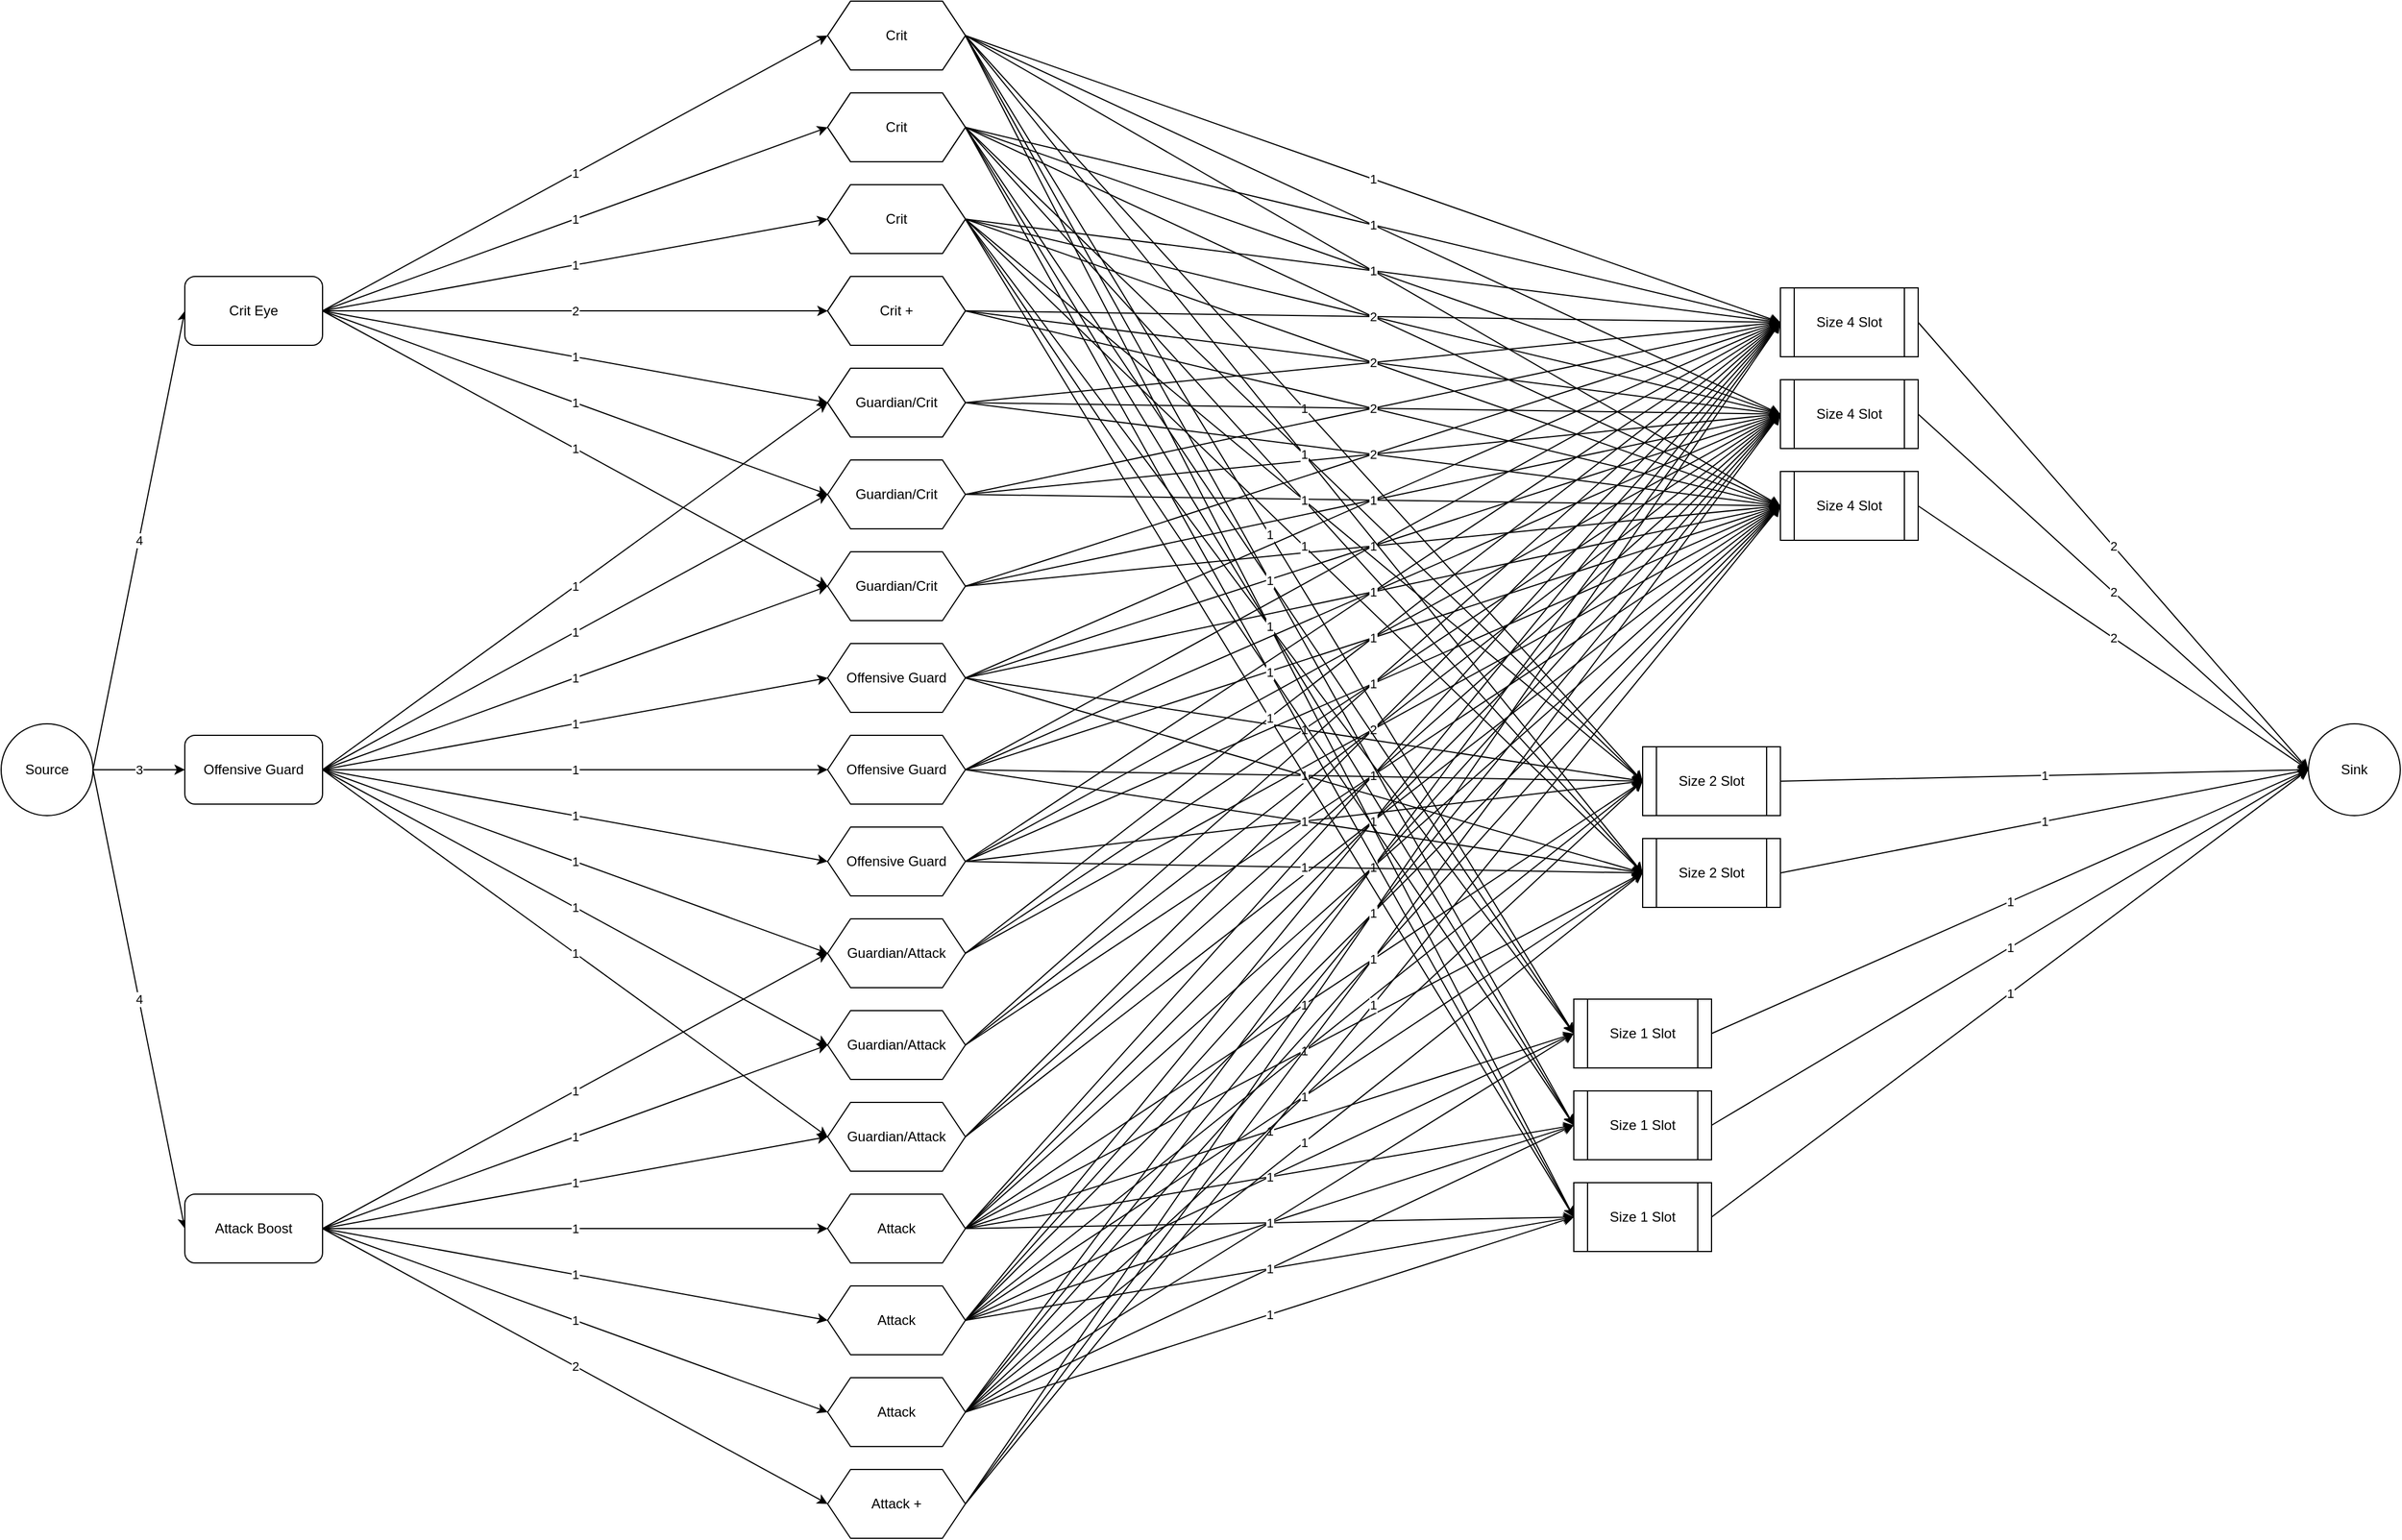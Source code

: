 <mxfile>
    <diagram id="NikWlxbI7AmODVCCGYXT" name="Page-1">
        <mxGraphModel dx="2027" dy="1298" grid="1" gridSize="10" guides="1" tooltips="1" connect="1" arrows="1" fold="1" page="1" pageScale="1" pageWidth="850" pageHeight="1100" math="0" shadow="0">
            <root>
                <mxCell id="0"/>
                <mxCell id="1" parent="0"/>
                <mxCell id="11" value="4" style="edgeStyle=none;html=1;exitX=1;exitY=0.5;exitDx=0;exitDy=0;entryX=0;entryY=0.5;entryDx=0;entryDy=0;" edge="1" parent="1" source="2" target="5">
                    <mxGeometry relative="1" as="geometry"/>
                </mxCell>
                <mxCell id="12" value="4" style="edgeStyle=none;html=1;exitX=1;exitY=0.5;exitDx=0;exitDy=0;entryX=0;entryY=0.5;entryDx=0;entryDy=0;" edge="1" parent="1" source="2" target="4">
                    <mxGeometry relative="1" as="geometry"/>
                </mxCell>
                <mxCell id="13" value="3" style="edgeStyle=none;html=1;exitX=1;exitY=0.5;exitDx=0;exitDy=0;entryX=0;entryY=0.5;entryDx=0;entryDy=0;" edge="1" parent="1" source="2" target="8">
                    <mxGeometry relative="1" as="geometry"/>
                </mxCell>
                <mxCell id="2" value="Source" style="ellipse;whiteSpace=wrap;html=1;aspect=fixed;" vertex="1" parent="1">
                    <mxGeometry x="30" y="700" width="80" height="80" as="geometry"/>
                </mxCell>
                <mxCell id="41" value="1" style="edgeStyle=none;html=1;exitX=1;exitY=0.5;exitDx=0;exitDy=0;entryX=0;entryY=0.5;entryDx=0;entryDy=0;" edge="1" parent="1" source="4" target="15">
                    <mxGeometry relative="1" as="geometry"/>
                </mxCell>
                <mxCell id="42" value="1" style="edgeStyle=none;html=1;exitX=1;exitY=0.5;exitDx=0;exitDy=0;entryX=0;entryY=0.5;entryDx=0;entryDy=0;" edge="1" parent="1" source="4" target="16">
                    <mxGeometry relative="1" as="geometry"/>
                </mxCell>
                <mxCell id="43" value="1" style="edgeStyle=none;html=1;exitX=1;exitY=0.5;exitDx=0;exitDy=0;entryX=0;entryY=0.5;entryDx=0;entryDy=0;" edge="1" parent="1" source="4" target="17">
                    <mxGeometry relative="1" as="geometry"/>
                </mxCell>
                <mxCell id="46" value="1" style="edgeStyle=none;html=1;exitX=1;exitY=0.5;exitDx=0;exitDy=0;entryX=0;entryY=0.5;entryDx=0;entryDy=0;" edge="1" parent="1" source="4" target="25">
                    <mxGeometry relative="1" as="geometry"/>
                </mxCell>
                <mxCell id="47" value="1" style="edgeStyle=none;html=1;exitX=1;exitY=0.5;exitDx=0;exitDy=0;entryX=0;entryY=0.5;entryDx=0;entryDy=0;" edge="1" parent="1" source="4" target="27">
                    <mxGeometry relative="1" as="geometry"/>
                </mxCell>
                <mxCell id="48" value="1" style="edgeStyle=none;html=1;exitX=1;exitY=0.5;exitDx=0;exitDy=0;entryX=0;entryY=0.5;entryDx=0;entryDy=0;" edge="1" parent="1" source="4" target="28">
                    <mxGeometry relative="1" as="geometry"/>
                </mxCell>
                <mxCell id="49" value="2" style="edgeStyle=none;html=1;exitX=1;exitY=0.5;exitDx=0;exitDy=0;entryX=0;entryY=0.5;entryDx=0;entryDy=0;" edge="1" parent="1" source="4" target="29">
                    <mxGeometry relative="1" as="geometry"/>
                </mxCell>
                <mxCell id="4" value="Attack Boost" style="rounded=1;whiteSpace=wrap;html=1;" vertex="1" parent="1">
                    <mxGeometry x="190" y="1110" width="120" height="60" as="geometry"/>
                </mxCell>
                <mxCell id="34" value="1" style="edgeStyle=none;html=1;exitX=1;exitY=0.5;exitDx=0;exitDy=0;entryX=0;entryY=0.5;entryDx=0;entryDy=0;" edge="1" parent="1" source="5" target="14">
                    <mxGeometry relative="1" as="geometry"/>
                </mxCell>
                <mxCell id="35" value="1" style="edgeStyle=none;html=1;exitX=1;exitY=0.5;exitDx=0;exitDy=0;entryX=0;entryY=0.5;entryDx=0;entryDy=0;" edge="1" parent="1" source="5" target="18">
                    <mxGeometry relative="1" as="geometry"/>
                </mxCell>
                <mxCell id="36" value="1" style="edgeStyle=none;html=1;exitX=1;exitY=0.5;exitDx=0;exitDy=0;entryX=0;entryY=0.5;entryDx=0;entryDy=0;" edge="1" parent="1" source="5" target="19">
                    <mxGeometry relative="1" as="geometry"/>
                </mxCell>
                <mxCell id="37" value="1" style="edgeStyle=none;html=1;exitX=1;exitY=0.5;exitDx=0;exitDy=0;entryX=0;entryY=0.5;entryDx=0;entryDy=0;" edge="1" parent="1" source="5" target="20">
                    <mxGeometry relative="1" as="geometry"/>
                </mxCell>
                <mxCell id="38" value="1" style="edgeStyle=none;html=1;exitX=1;exitY=0.5;exitDx=0;exitDy=0;entryX=0;entryY=0.5;entryDx=0;entryDy=0;" edge="1" parent="1" source="5" target="21">
                    <mxGeometry relative="1" as="geometry"/>
                </mxCell>
                <mxCell id="39" value="1" style="edgeStyle=none;html=1;exitX=1;exitY=0.5;exitDx=0;exitDy=0;entryX=0;entryY=0.5;entryDx=0;entryDy=0;" edge="1" parent="1" source="5" target="22">
                    <mxGeometry relative="1" as="geometry"/>
                </mxCell>
                <mxCell id="40" value="2" style="edgeStyle=none;html=1;exitX=1;exitY=0.5;exitDx=0;exitDy=0;entryX=0;entryY=0.5;entryDx=0;entryDy=0;" edge="1" parent="1" source="5" target="23">
                    <mxGeometry relative="1" as="geometry"/>
                </mxCell>
                <mxCell id="5" value="Crit Eye" style="rounded=1;whiteSpace=wrap;html=1;" vertex="1" parent="1">
                    <mxGeometry x="190" y="310" width="120" height="60" as="geometry"/>
                </mxCell>
                <mxCell id="50" value="1" style="edgeStyle=none;html=1;exitX=1;exitY=0.5;exitDx=0;exitDy=0;entryX=0;entryY=0.5;entryDx=0;entryDy=0;" edge="1" parent="1" source="8" target="30">
                    <mxGeometry relative="1" as="geometry"/>
                </mxCell>
                <mxCell id="51" value="1" style="edgeStyle=none;html=1;exitX=1;exitY=0.5;exitDx=0;exitDy=0;entryX=0;entryY=0.5;entryDx=0;entryDy=0;" edge="1" parent="1" source="8" target="32">
                    <mxGeometry relative="1" as="geometry"/>
                </mxCell>
                <mxCell id="52" value="1" style="edgeStyle=none;html=1;exitX=1;exitY=0.5;exitDx=0;exitDy=0;entryX=0;entryY=0.5;entryDx=0;entryDy=0;" edge="1" parent="1" source="8" target="33">
                    <mxGeometry relative="1" as="geometry"/>
                </mxCell>
                <mxCell id="53" value="1" style="edgeStyle=none;html=1;exitX=1;exitY=0.5;exitDx=0;exitDy=0;entryX=0;entryY=0.5;entryDx=0;entryDy=0;" edge="1" parent="1" source="8" target="15">
                    <mxGeometry relative="1" as="geometry"/>
                </mxCell>
                <mxCell id="54" value="1" style="edgeStyle=none;html=1;exitX=1;exitY=0.5;exitDx=0;exitDy=0;entryX=0;entryY=0.5;entryDx=0;entryDy=0;" edge="1" parent="1" source="8" target="16">
                    <mxGeometry relative="1" as="geometry">
                        <mxPoint x="440" y="250.476" as="targetPoint"/>
                    </mxGeometry>
                </mxCell>
                <mxCell id="55" value="1" style="edgeStyle=none;html=1;exitX=1;exitY=0.5;exitDx=0;exitDy=0;entryX=0;entryY=0.5;entryDx=0;entryDy=0;" edge="1" parent="1" source="8" target="14">
                    <mxGeometry relative="1" as="geometry"/>
                </mxCell>
                <mxCell id="56" value="1" style="edgeStyle=none;html=1;exitX=1;exitY=0.5;exitDx=0;exitDy=0;entryX=0;entryY=0.5;entryDx=0;entryDy=0;" edge="1" parent="1" source="8" target="18">
                    <mxGeometry relative="1" as="geometry"/>
                </mxCell>
                <mxCell id="57" value="1" style="edgeStyle=none;html=1;exitX=1;exitY=0.5;exitDx=0;exitDy=0;entryX=0;entryY=0.5;entryDx=0;entryDy=0;" edge="1" parent="1" source="8" target="19">
                    <mxGeometry relative="1" as="geometry"/>
                </mxCell>
                <mxCell id="58" value="1" style="edgeStyle=none;html=1;exitX=1;exitY=0.5;exitDx=0;exitDy=0;entryX=0;entryY=0.5;entryDx=0;entryDy=0;" edge="1" parent="1" source="8" target="17">
                    <mxGeometry relative="1" as="geometry"/>
                </mxCell>
                <mxCell id="8" value="Offensive Guard" style="rounded=1;whiteSpace=wrap;html=1;" vertex="1" parent="1">
                    <mxGeometry x="190" y="710" width="120" height="60" as="geometry"/>
                </mxCell>
                <mxCell id="14" value="Guardian/Crit" style="shape=hexagon;perimeter=hexagonPerimeter2;whiteSpace=wrap;html=1;fixedSize=1;" vertex="1" parent="1">
                    <mxGeometry x="750" y="390" width="120" height="60" as="geometry"/>
                </mxCell>
                <mxCell id="231" value="2" style="edgeStyle=none;html=1;exitX=1;exitY=0.5;exitDx=0;exitDy=0;entryX=0;entryY=0.5;entryDx=0;entryDy=0;" edge="1" parent="1" source="15" target="173">
                    <mxGeometry relative="1" as="geometry"/>
                </mxCell>
                <mxCell id="232" value="2" style="edgeStyle=none;html=1;exitX=1;exitY=0.5;exitDx=0;exitDy=0;entryX=0;entryY=0.5;entryDx=0;entryDy=0;" edge="1" parent="1" source="15" target="172">
                    <mxGeometry relative="1" as="geometry"/>
                </mxCell>
                <mxCell id="233" value="2" style="edgeStyle=none;html=1;exitX=1;exitY=0.5;exitDx=0;exitDy=0;entryX=0;entryY=0.5;entryDx=0;entryDy=0;" edge="1" parent="1" source="15" target="171">
                    <mxGeometry relative="1" as="geometry"/>
                </mxCell>
                <mxCell id="15" value="Guardian/Attack" style="shape=hexagon;perimeter=hexagonPerimeter2;whiteSpace=wrap;html=1;fixedSize=1;" vertex="1" parent="1">
                    <mxGeometry x="750" y="870" width="120" height="60" as="geometry"/>
                </mxCell>
                <mxCell id="234" value="2" style="edgeStyle=none;html=1;exitX=1;exitY=0.5;exitDx=0;exitDy=0;entryX=0;entryY=0.5;entryDx=0;entryDy=0;" edge="1" parent="1" source="16" target="173">
                    <mxGeometry relative="1" as="geometry"/>
                </mxCell>
                <mxCell id="235" value="2" style="edgeStyle=none;html=1;exitX=1;exitY=0.5;exitDx=0;exitDy=0;entryX=0;entryY=0.5;entryDx=0;entryDy=0;" edge="1" parent="1" source="16" target="172">
                    <mxGeometry relative="1" as="geometry"/>
                </mxCell>
                <mxCell id="236" value="2" style="edgeStyle=none;html=1;exitX=1;exitY=0.5;exitDx=0;exitDy=0;entryX=0;entryY=0.5;entryDx=0;entryDy=0;" edge="1" parent="1" source="16" target="171">
                    <mxGeometry relative="1" as="geometry"/>
                </mxCell>
                <mxCell id="16" value="Guardian/Attack" style="shape=hexagon;perimeter=hexagonPerimeter2;whiteSpace=wrap;html=1;fixedSize=1;" vertex="1" parent="1">
                    <mxGeometry x="750" y="950" width="120" height="60" as="geometry"/>
                </mxCell>
                <mxCell id="237" value="2" style="edgeStyle=none;html=1;exitX=1;exitY=0.5;exitDx=0;exitDy=0;entryX=0;entryY=0.5;entryDx=0;entryDy=0;" edge="1" parent="1" source="17" target="173">
                    <mxGeometry relative="1" as="geometry"/>
                </mxCell>
                <mxCell id="238" value="2" style="edgeStyle=none;html=1;exitX=1;exitY=0.5;exitDx=0;exitDy=0;entryX=0;entryY=0.5;entryDx=0;entryDy=0;" edge="1" parent="1" source="17" target="172">
                    <mxGeometry relative="1" as="geometry"/>
                </mxCell>
                <mxCell id="239" value="2" style="edgeStyle=none;html=1;exitX=1;exitY=0.5;exitDx=0;exitDy=0;entryX=0;entryY=0.5;entryDx=0;entryDy=0;" edge="1" parent="1" source="17" target="171">
                    <mxGeometry relative="1" as="geometry"/>
                </mxCell>
                <mxCell id="17" value="Guardian/Attack" style="shape=hexagon;perimeter=hexagonPerimeter2;whiteSpace=wrap;html=1;fixedSize=1;" vertex="1" parent="1">
                    <mxGeometry x="750" y="1030" width="120" height="60" as="geometry"/>
                </mxCell>
                <mxCell id="208" value="2" style="edgeStyle=none;html=1;exitX=1;exitY=0.5;exitDx=0;exitDy=0;entryX=0;entryY=0.5;entryDx=0;entryDy=0;" edge="1" parent="1" source="18" target="172">
                    <mxGeometry relative="1" as="geometry"/>
                </mxCell>
                <mxCell id="211" value="2" style="edgeStyle=none;html=1;exitX=1;exitY=0.5;exitDx=0;exitDy=0;entryX=0;entryY=0.5;entryDx=0;entryDy=0;" edge="1" parent="1" source="18" target="173">
                    <mxGeometry relative="1" as="geometry"/>
                </mxCell>
                <mxCell id="212" value="2" style="edgeStyle=none;html=1;exitX=1;exitY=0.5;exitDx=0;exitDy=0;entryX=0;entryY=0.5;entryDx=0;entryDy=0;" edge="1" parent="1" source="18" target="171">
                    <mxGeometry relative="1" as="geometry"/>
                </mxCell>
                <mxCell id="18" value="Guardian/Crit" style="shape=hexagon;perimeter=hexagonPerimeter2;whiteSpace=wrap;html=1;fixedSize=1;" vertex="1" parent="1">
                    <mxGeometry x="750" y="470" width="120" height="60" as="geometry"/>
                </mxCell>
                <mxCell id="213" value="2" style="edgeStyle=none;html=1;exitX=1;exitY=0.5;exitDx=0;exitDy=0;entryX=0;entryY=0.5;entryDx=0;entryDy=0;" edge="1" parent="1" source="19" target="173">
                    <mxGeometry relative="1" as="geometry"/>
                </mxCell>
                <mxCell id="214" value="2" style="edgeStyle=none;html=1;exitX=1;exitY=0.5;exitDx=0;exitDy=0;entryX=0;entryY=0.5;entryDx=0;entryDy=0;" edge="1" parent="1" source="19" target="172">
                    <mxGeometry relative="1" as="geometry"/>
                </mxCell>
                <mxCell id="215" value="2" style="edgeStyle=none;html=1;exitX=1;exitY=0.5;exitDx=0;exitDy=0;entryX=0;entryY=0.5;entryDx=0;entryDy=0;" edge="1" parent="1" source="19" target="171">
                    <mxGeometry relative="1" as="geometry"/>
                </mxCell>
                <mxCell id="19" value="Guardian/Crit" style="shape=hexagon;perimeter=hexagonPerimeter2;whiteSpace=wrap;html=1;fixedSize=1;" vertex="1" parent="1">
                    <mxGeometry x="750" y="550" width="120" height="60" as="geometry"/>
                </mxCell>
                <mxCell id="20" value="Crit" style="shape=hexagon;perimeter=hexagonPerimeter2;whiteSpace=wrap;html=1;fixedSize=1;" vertex="1" parent="1">
                    <mxGeometry x="750" y="70" width="120" height="60" as="geometry"/>
                </mxCell>
                <mxCell id="21" value="Crit" style="shape=hexagon;perimeter=hexagonPerimeter2;whiteSpace=wrap;html=1;fixedSize=1;" vertex="1" parent="1">
                    <mxGeometry x="750" y="150" width="120" height="60" as="geometry"/>
                </mxCell>
                <mxCell id="22" value="Crit" style="shape=hexagon;perimeter=hexagonPerimeter2;whiteSpace=wrap;html=1;fixedSize=1;" vertex="1" parent="1">
                    <mxGeometry x="750" y="230" width="120" height="60" as="geometry"/>
                </mxCell>
                <mxCell id="23" value="Crit +" style="shape=hexagon;perimeter=hexagonPerimeter2;whiteSpace=wrap;html=1;fixedSize=1;" vertex="1" parent="1">
                    <mxGeometry x="750" y="310" width="120" height="60" as="geometry"/>
                </mxCell>
                <mxCell id="240" value="1" style="edgeStyle=none;html=1;exitX=1;exitY=0.5;exitDx=0;exitDy=0;entryX=0;entryY=0.5;entryDx=0;entryDy=0;" edge="1" parent="1" source="25" target="173">
                    <mxGeometry relative="1" as="geometry">
                        <mxPoint x="1290" y="878" as="targetPoint"/>
                    </mxGeometry>
                </mxCell>
                <mxCell id="241" value="1" style="edgeStyle=none;html=1;exitX=1;exitY=0.5;exitDx=0;exitDy=0;entryX=0;entryY=0.5;entryDx=0;entryDy=0;" edge="1" parent="1" source="25" target="172">
                    <mxGeometry relative="1" as="geometry"/>
                </mxCell>
                <mxCell id="242" value="1" style="edgeStyle=none;html=1;exitX=1;exitY=0.5;exitDx=0;exitDy=0;entryX=0;entryY=0.5;entryDx=0;entryDy=0;" edge="1" parent="1" source="25" target="171">
                    <mxGeometry relative="1" as="geometry"/>
                </mxCell>
                <mxCell id="243" value="1" style="edgeStyle=none;html=1;exitX=1;exitY=0.5;exitDx=0;exitDy=0;entryX=0;entryY=0.5;entryDx=0;entryDy=0;" edge="1" parent="1" source="25" target="169">
                    <mxGeometry relative="1" as="geometry"/>
                </mxCell>
                <mxCell id="244" value="1" style="edgeStyle=none;html=1;exitX=1;exitY=0.5;exitDx=0;exitDy=0;entryX=0;entryY=0.5;entryDx=0;entryDy=0;" edge="1" parent="1" source="25" target="168">
                    <mxGeometry relative="1" as="geometry"/>
                </mxCell>
                <mxCell id="245" value="1" style="edgeStyle=none;html=1;exitX=1;exitY=0.5;exitDx=0;exitDy=0;entryX=0;entryY=0.5;entryDx=0;entryDy=0;" edge="1" parent="1" source="25" target="156">
                    <mxGeometry relative="1" as="geometry"/>
                </mxCell>
                <mxCell id="246" value="1" style="edgeStyle=none;html=1;exitX=1;exitY=0.5;exitDx=0;exitDy=0;entryX=0;entryY=0.5;entryDx=0;entryDy=0;" edge="1" parent="1" source="25" target="155">
                    <mxGeometry relative="1" as="geometry"/>
                </mxCell>
                <mxCell id="247" value="1" style="edgeStyle=none;html=1;exitX=1;exitY=0.5;exitDx=0;exitDy=0;entryX=0;entryY=0.5;entryDx=0;entryDy=0;" edge="1" parent="1" source="25" target="153">
                    <mxGeometry relative="1" as="geometry"/>
                </mxCell>
                <mxCell id="25" value="Attack" style="shape=hexagon;perimeter=hexagonPerimeter2;whiteSpace=wrap;html=1;fixedSize=1;" vertex="1" parent="1">
                    <mxGeometry x="750" y="1110" width="120" height="60" as="geometry"/>
                </mxCell>
                <mxCell id="248" value="1" style="edgeStyle=none;html=1;exitX=1;exitY=0.5;exitDx=0;exitDy=0;entryX=0;entryY=0.5;entryDx=0;entryDy=0;" edge="1" parent="1" source="27" target="153">
                    <mxGeometry relative="1" as="geometry"/>
                </mxCell>
                <mxCell id="249" value="1" style="edgeStyle=none;html=1;exitX=1;exitY=0.5;exitDx=0;exitDy=0;entryX=0;entryY=0.5;entryDx=0;entryDy=0;" edge="1" parent="1" source="27" target="155">
                    <mxGeometry relative="1" as="geometry"/>
                </mxCell>
                <mxCell id="250" value="1" style="edgeStyle=none;html=1;exitX=1;exitY=0.5;exitDx=0;exitDy=0;entryX=0;entryY=0.5;entryDx=0;entryDy=0;" edge="1" parent="1" source="27" target="156">
                    <mxGeometry relative="1" as="geometry"/>
                </mxCell>
                <mxCell id="251" value="1" style="edgeStyle=none;html=1;exitX=1;exitY=0.5;exitDx=0;exitDy=0;entryX=0;entryY=0.5;entryDx=0;entryDy=0;" edge="1" parent="1" source="27" target="168">
                    <mxGeometry relative="1" as="geometry"/>
                </mxCell>
                <mxCell id="252" value="1" style="edgeStyle=none;html=1;exitX=1;exitY=0.5;exitDx=0;exitDy=0;entryX=0;entryY=0.5;entryDx=0;entryDy=0;" edge="1" parent="1" source="27" target="169">
                    <mxGeometry relative="1" as="geometry"/>
                </mxCell>
                <mxCell id="253" value="1" style="edgeStyle=none;html=1;exitX=1;exitY=0.5;exitDx=0;exitDy=0;entryX=0;entryY=0.5;entryDx=0;entryDy=0;" edge="1" parent="1" source="27" target="171">
                    <mxGeometry relative="1" as="geometry"/>
                </mxCell>
                <mxCell id="254" value="1" style="edgeStyle=none;html=1;exitX=1;exitY=0.5;exitDx=0;exitDy=0;entryX=0;entryY=0.5;entryDx=0;entryDy=0;" edge="1" parent="1" source="27" target="172">
                    <mxGeometry relative="1" as="geometry"/>
                </mxCell>
                <mxCell id="255" value="1" style="edgeStyle=none;html=1;exitX=1;exitY=0.5;exitDx=0;exitDy=0;entryX=0;entryY=0.5;entryDx=0;entryDy=0;" edge="1" parent="1" source="27" target="173">
                    <mxGeometry relative="1" as="geometry"/>
                </mxCell>
                <mxCell id="27" value="Attack" style="shape=hexagon;perimeter=hexagonPerimeter2;whiteSpace=wrap;html=1;fixedSize=1;" vertex="1" parent="1">
                    <mxGeometry x="750" y="1190" width="120" height="60" as="geometry"/>
                </mxCell>
                <mxCell id="256" value="1" style="edgeStyle=none;html=1;exitX=1;exitY=0.5;exitDx=0;exitDy=0;entryX=0;entryY=0.5;entryDx=0;entryDy=0;" edge="1" parent="1" source="28" target="173">
                    <mxGeometry relative="1" as="geometry"/>
                </mxCell>
                <mxCell id="257" value="1" style="edgeStyle=none;html=1;exitX=1;exitY=0.5;exitDx=0;exitDy=0;entryX=0;entryY=0.5;entryDx=0;entryDy=0;" edge="1" parent="1" source="28" target="172">
                    <mxGeometry relative="1" as="geometry"/>
                </mxCell>
                <mxCell id="258" value="1" style="edgeStyle=none;html=1;exitX=1;exitY=0.5;exitDx=0;exitDy=0;entryX=0;entryY=0.5;entryDx=0;entryDy=0;" edge="1" parent="1" source="28" target="171">
                    <mxGeometry relative="1" as="geometry"/>
                </mxCell>
                <mxCell id="259" value="1" style="edgeStyle=none;html=1;exitX=1;exitY=0.5;exitDx=0;exitDy=0;entryX=0;entryY=0.5;entryDx=0;entryDy=0;" edge="1" parent="1" source="28" target="169">
                    <mxGeometry relative="1" as="geometry"/>
                </mxCell>
                <mxCell id="260" value="1" style="edgeStyle=none;html=1;exitX=1;exitY=0.5;exitDx=0;exitDy=0;entryX=0;entryY=0.5;entryDx=0;entryDy=0;" edge="1" parent="1" source="28" target="168">
                    <mxGeometry relative="1" as="geometry">
                        <mxPoint x="1320" y="1208" as="targetPoint"/>
                    </mxGeometry>
                </mxCell>
                <mxCell id="261" value="1" style="edgeStyle=none;html=1;exitX=1;exitY=0.5;exitDx=0;exitDy=0;entryX=0;entryY=0.5;entryDx=0;entryDy=0;" edge="1" parent="1" source="28" target="156">
                    <mxGeometry relative="1" as="geometry"/>
                </mxCell>
                <mxCell id="262" value="1" style="edgeStyle=none;html=1;exitX=1;exitY=0.5;exitDx=0;exitDy=0;entryX=0;entryY=0.5;entryDx=0;entryDy=0;" edge="1" parent="1" source="28" target="155">
                    <mxGeometry relative="1" as="geometry"/>
                </mxCell>
                <mxCell id="263" value="1" style="edgeStyle=none;html=1;exitX=1;exitY=0.5;exitDx=0;exitDy=0;entryX=0;entryY=0.5;entryDx=0;entryDy=0;" edge="1" parent="1" source="28" target="153">
                    <mxGeometry relative="1" as="geometry"/>
                </mxCell>
                <mxCell id="28" value="Attack" style="shape=hexagon;perimeter=hexagonPerimeter2;whiteSpace=wrap;html=1;fixedSize=1;" vertex="1" parent="1">
                    <mxGeometry x="750" y="1270" width="120" height="60" as="geometry"/>
                </mxCell>
                <mxCell id="264" value="1" style="edgeStyle=none;html=1;exitX=1;exitY=0.5;exitDx=0;exitDy=0;entryX=0;entryY=0.5;entryDx=0;entryDy=0;" edge="1" parent="1" source="29" target="171">
                    <mxGeometry relative="1" as="geometry"/>
                </mxCell>
                <mxCell id="265" value="1" style="edgeStyle=none;html=1;exitX=1;exitY=0.5;exitDx=0;exitDy=0;entryX=0;entryY=0.5;entryDx=0;entryDy=0;" edge="1" parent="1" source="29" target="173">
                    <mxGeometry relative="1" as="geometry"/>
                </mxCell>
                <mxCell id="267" value="1" style="edgeStyle=none;html=1;exitX=1;exitY=0.5;exitDx=0;exitDy=0;entryX=0;entryY=0.5;entryDx=0;entryDy=0;" edge="1" parent="1" source="29" target="172">
                    <mxGeometry relative="1" as="geometry"/>
                </mxCell>
                <mxCell id="29" value="Attack +" style="shape=hexagon;perimeter=hexagonPerimeter2;whiteSpace=wrap;html=1;fixedSize=1;" vertex="1" parent="1">
                    <mxGeometry x="750" y="1350" width="120" height="60" as="geometry"/>
                </mxCell>
                <mxCell id="216" value="1" style="edgeStyle=none;html=1;exitX=1;exitY=0.5;exitDx=0;exitDy=0;entryX=0;entryY=0.5;entryDx=0;entryDy=0;" edge="1" parent="1" source="30" target="169">
                    <mxGeometry relative="1" as="geometry"/>
                </mxCell>
                <mxCell id="217" value="1" style="edgeStyle=none;html=1;exitX=1;exitY=0.5;exitDx=0;exitDy=0;entryX=0;entryY=0.5;entryDx=0;entryDy=0;" edge="1" parent="1" source="30" target="173">
                    <mxGeometry relative="1" as="geometry"/>
                </mxCell>
                <mxCell id="218" value="1" style="edgeStyle=none;html=1;exitX=1;exitY=0.5;exitDx=0;exitDy=0;entryX=0;entryY=0.5;entryDx=0;entryDy=0;" edge="1" parent="1" source="30" target="172">
                    <mxGeometry relative="1" as="geometry"/>
                </mxCell>
                <mxCell id="219" value="1" style="edgeStyle=none;html=1;exitX=1;exitY=0.5;exitDx=0;exitDy=0;entryX=0;entryY=0.5;entryDx=0;entryDy=0;" edge="1" parent="1" source="30" target="171">
                    <mxGeometry relative="1" as="geometry"/>
                </mxCell>
                <mxCell id="225" value="1" style="edgeStyle=none;html=1;exitX=1;exitY=0.5;exitDx=0;exitDy=0;entryX=0;entryY=0.5;entryDx=0;entryDy=0;" edge="1" parent="1" source="30" target="168">
                    <mxGeometry relative="1" as="geometry"/>
                </mxCell>
                <mxCell id="30" value="Offensive Guard" style="shape=hexagon;perimeter=hexagonPerimeter2;whiteSpace=wrap;html=1;fixedSize=1;" vertex="1" parent="1">
                    <mxGeometry x="750" y="630" width="120" height="60" as="geometry"/>
                </mxCell>
                <mxCell id="220" value="1" style="edgeStyle=none;html=1;exitX=1;exitY=0.5;exitDx=0;exitDy=0;entryX=0;entryY=0.5;entryDx=0;entryDy=0;" edge="1" parent="1" source="32" target="173">
                    <mxGeometry relative="1" as="geometry"/>
                </mxCell>
                <mxCell id="221" value="1" style="edgeStyle=none;html=1;exitX=1;exitY=0.5;exitDx=0;exitDy=0;entryX=0;entryY=0.5;entryDx=0;entryDy=0;" edge="1" parent="1" source="32" target="172">
                    <mxGeometry relative="1" as="geometry"/>
                </mxCell>
                <mxCell id="222" value="1" style="edgeStyle=none;html=1;exitX=1;exitY=0.5;exitDx=0;exitDy=0;entryX=0;entryY=0.5;entryDx=0;entryDy=0;" edge="1" parent="1" source="32" target="171">
                    <mxGeometry relative="1" as="geometry"/>
                </mxCell>
                <mxCell id="223" value="1" style="edgeStyle=none;html=1;exitX=1;exitY=0.5;exitDx=0;exitDy=0;entryX=0;entryY=0.5;entryDx=0;entryDy=0;" edge="1" parent="1" source="32" target="169">
                    <mxGeometry relative="1" as="geometry"/>
                </mxCell>
                <mxCell id="224" value="1" style="edgeStyle=none;html=1;exitX=1;exitY=0.5;exitDx=0;exitDy=0;entryX=0;entryY=0.5;entryDx=0;entryDy=0;" edge="1" parent="1" source="32" target="168">
                    <mxGeometry relative="1" as="geometry"/>
                </mxCell>
                <mxCell id="32" value="Offensive Guard" style="shape=hexagon;perimeter=hexagonPerimeter2;whiteSpace=wrap;html=1;fixedSize=1;" vertex="1" parent="1">
                    <mxGeometry x="750" y="710" width="120" height="60" as="geometry"/>
                </mxCell>
                <mxCell id="226" value="1" style="edgeStyle=none;html=1;exitX=1;exitY=0.5;exitDx=0;exitDy=0;entryX=0;entryY=0.5;entryDx=0;entryDy=0;" edge="1" parent="1" source="33" target="173">
                    <mxGeometry relative="1" as="geometry"/>
                </mxCell>
                <mxCell id="227" value="1" style="edgeStyle=none;html=1;exitX=1;exitY=0.5;exitDx=0;exitDy=0;entryX=0;entryY=0.5;entryDx=0;entryDy=0;" edge="1" parent="1" source="33" target="172">
                    <mxGeometry relative="1" as="geometry"/>
                </mxCell>
                <mxCell id="228" value="1" style="edgeStyle=none;html=1;exitX=1;exitY=0.5;exitDx=0;exitDy=0;entryX=0;entryY=0.5;entryDx=0;entryDy=0;" edge="1" parent="1" source="33" target="171">
                    <mxGeometry relative="1" as="geometry"/>
                </mxCell>
                <mxCell id="229" value="1" style="edgeStyle=none;html=1;exitX=1;exitY=0.5;exitDx=0;exitDy=0;entryX=0;entryY=0.5;entryDx=0;entryDy=0;" edge="1" parent="1" source="33" target="169">
                    <mxGeometry relative="1" as="geometry"/>
                </mxCell>
                <mxCell id="230" value="1" style="edgeStyle=none;html=1;exitX=1;exitY=0.5;exitDx=0;exitDy=0;entryX=0;entryY=0.5;entryDx=0;entryDy=0;" edge="1" parent="1" source="33" target="168">
                    <mxGeometry relative="1" as="geometry"/>
                </mxCell>
                <mxCell id="33" value="Offensive Guard" style="shape=hexagon;perimeter=hexagonPerimeter2;whiteSpace=wrap;html=1;fixedSize=1;" vertex="1" parent="1">
                    <mxGeometry x="750" y="790" width="120" height="60" as="geometry"/>
                </mxCell>
                <mxCell id="277" value="1" style="edgeStyle=none;html=1;exitX=1;exitY=0.5;exitDx=0;exitDy=0;entryX=0;entryY=0.5;entryDx=0;entryDy=0;" edge="1" parent="1" source="153" target="269">
                    <mxGeometry relative="1" as="geometry"/>
                </mxCell>
                <mxCell id="153" value="Size 1 Slot" style="shape=process;whiteSpace=wrap;html=1;backgroundOutline=1;" vertex="1" parent="1">
                    <mxGeometry x="1400" y="1100" width="120" height="60" as="geometry"/>
                </mxCell>
                <mxCell id="276" value="1" style="edgeStyle=none;html=1;exitX=1;exitY=0.5;exitDx=0;exitDy=0;entryX=0;entryY=0.5;entryDx=0;entryDy=0;" edge="1" parent="1" source="155" target="269">
                    <mxGeometry relative="1" as="geometry"/>
                </mxCell>
                <mxCell id="155" value="Size 1 Slot" style="shape=process;whiteSpace=wrap;html=1;backgroundOutline=1;" vertex="1" parent="1">
                    <mxGeometry x="1400" y="1020" width="120" height="60" as="geometry"/>
                </mxCell>
                <mxCell id="275" value="1" style="edgeStyle=none;html=1;exitX=1;exitY=0.5;exitDx=0;exitDy=0;entryX=0;entryY=0.5;entryDx=0;entryDy=0;" edge="1" parent="1" source="156" target="269">
                    <mxGeometry relative="1" as="geometry"/>
                </mxCell>
                <mxCell id="156" value="Size 1 Slot" style="shape=process;whiteSpace=wrap;html=1;backgroundOutline=1;" vertex="1" parent="1">
                    <mxGeometry x="1400" y="940" width="120" height="60" as="geometry"/>
                </mxCell>
                <mxCell id="274" value="1" style="edgeStyle=none;html=1;exitX=1;exitY=0.5;exitDx=0;exitDy=0;entryX=0;entryY=0.5;entryDx=0;entryDy=0;" edge="1" parent="1" source="168" target="269">
                    <mxGeometry relative="1" as="geometry"/>
                </mxCell>
                <mxCell id="168" value="Size 2 Slot" style="shape=process;whiteSpace=wrap;html=1;backgroundOutline=1;" vertex="1" parent="1">
                    <mxGeometry x="1460" y="800" width="120" height="60" as="geometry"/>
                </mxCell>
                <mxCell id="273" value="1" style="edgeStyle=none;html=1;exitX=1;exitY=0.5;exitDx=0;exitDy=0;entryX=0;entryY=0.5;entryDx=0;entryDy=0;" edge="1" parent="1" source="169" target="269">
                    <mxGeometry relative="1" as="geometry"/>
                </mxCell>
                <mxCell id="169" value="Size 2 Slot" style="shape=process;whiteSpace=wrap;html=1;backgroundOutline=1;" vertex="1" parent="1">
                    <mxGeometry x="1460" y="720" width="120" height="60" as="geometry"/>
                </mxCell>
                <mxCell id="272" value="2" style="edgeStyle=none;html=1;exitX=1;exitY=0.5;exitDx=0;exitDy=0;entryX=0;entryY=0.5;entryDx=0;entryDy=0;" edge="1" parent="1" source="171" target="269">
                    <mxGeometry relative="1" as="geometry"/>
                </mxCell>
                <mxCell id="171" value="Size 4 Slot" style="shape=process;whiteSpace=wrap;html=1;backgroundOutline=1;" vertex="1" parent="1">
                    <mxGeometry x="1580" y="480" width="120" height="60" as="geometry"/>
                </mxCell>
                <mxCell id="271" value="2" style="edgeStyle=none;html=1;exitX=1;exitY=0.5;exitDx=0;exitDy=0;entryX=0;entryY=0.5;entryDx=0;entryDy=0;" edge="1" parent="1" source="172" target="269">
                    <mxGeometry relative="1" as="geometry"/>
                </mxCell>
                <mxCell id="172" value="Size 4 Slot" style="shape=process;whiteSpace=wrap;html=1;backgroundOutline=1;" vertex="1" parent="1">
                    <mxGeometry x="1580" y="400" width="120" height="60" as="geometry"/>
                </mxCell>
                <mxCell id="270" value="2" style="edgeStyle=none;html=1;exitX=1;exitY=0.5;exitDx=0;exitDy=0;entryX=0;entryY=0.5;entryDx=0;entryDy=0;" edge="1" parent="1" source="173" target="269">
                    <mxGeometry relative="1" as="geometry"/>
                </mxCell>
                <mxCell id="173" value="Size 4 Slot" style="shape=process;whiteSpace=wrap;html=1;backgroundOutline=1;" vertex="1" parent="1">
                    <mxGeometry x="1580" y="320" width="120" height="60" as="geometry"/>
                </mxCell>
                <mxCell id="180" value="1" style="edgeStyle=none;html=1;exitX=1;exitY=0.5;exitDx=0;exitDy=0;entryX=0;entryY=0.5;entryDx=0;entryDy=0;" edge="1" parent="1" source="174" target="156">
                    <mxGeometry relative="1" as="geometry">
                        <mxPoint x="1380" y="1430" as="targetPoint"/>
                    </mxGeometry>
                </mxCell>
                <mxCell id="181" value="`" style="edgeStyle=none;html=1;exitX=1;exitY=0.5;exitDx=0;exitDy=0;entryX=0;entryY=0.5;entryDx=0;entryDy=0;" edge="1" parent="1" source="174" target="155">
                    <mxGeometry relative="1" as="geometry"/>
                </mxCell>
                <mxCell id="182" value="`" style="edgeStyle=none;html=1;exitX=1;exitY=0.5;exitDx=0;exitDy=0;entryX=0;entryY=0.5;entryDx=0;entryDy=0;" edge="1" parent="1" source="174" target="153">
                    <mxGeometry relative="1" as="geometry"/>
                </mxCell>
                <mxCell id="183" value="1" style="edgeStyle=none;html=1;exitX=1;exitY=0.5;exitDx=0;exitDy=0;entryX=0;entryY=0.5;entryDx=0;entryDy=0;" edge="1" parent="1" source="174" target="173">
                    <mxGeometry relative="1" as="geometry"/>
                </mxCell>
                <mxCell id="184" value="`" style="edgeStyle=none;html=1;exitX=1;exitY=0.5;exitDx=0;exitDy=0;entryX=0;entryY=0.5;entryDx=0;entryDy=0;" edge="1" parent="1" source="174" target="172">
                    <mxGeometry relative="1" as="geometry"/>
                </mxCell>
                <mxCell id="185" value="`" style="edgeStyle=none;html=1;exitX=1;exitY=0.5;exitDx=0;exitDy=0;entryX=0;entryY=0.5;entryDx=0;entryDy=0;" edge="1" parent="1" source="174" target="171">
                    <mxGeometry relative="1" as="geometry"/>
                </mxCell>
                <mxCell id="186" value="1" style="edgeStyle=none;html=1;exitX=1;exitY=0.5;exitDx=0;exitDy=0;entryX=0;entryY=0.5;entryDx=0;entryDy=0;" edge="1" parent="1" source="174" target="169">
                    <mxGeometry relative="1" as="geometry"/>
                </mxCell>
                <mxCell id="187" value="1" style="edgeStyle=none;html=1;exitX=1;exitY=0.5;exitDx=0;exitDy=0;entryX=0;entryY=0.5;entryDx=0;entryDy=0;" edge="1" parent="1" source="174" target="168">
                    <mxGeometry relative="1" as="geometry">
                        <mxPoint x="1360" y="1606.471" as="targetPoint"/>
                    </mxGeometry>
                </mxCell>
                <mxCell id="174" value="Crit" style="shape=hexagon;perimeter=hexagonPerimeter2;whiteSpace=wrap;html=1;fixedSize=1;" vertex="1" parent="1">
                    <mxGeometry x="750" y="70" width="120" height="60" as="geometry"/>
                </mxCell>
                <mxCell id="188" value="1" style="edgeStyle=none;html=1;exitX=1;exitY=0.5;exitDx=0;exitDy=0;entryX=0;entryY=0.5;entryDx=0;entryDy=0;" edge="1" parent="1" source="175" target="173">
                    <mxGeometry relative="1" as="geometry"/>
                </mxCell>
                <mxCell id="189" value="1" style="edgeStyle=none;html=1;exitX=1;exitY=0.5;exitDx=0;exitDy=0;entryX=0;entryY=0.5;entryDx=0;entryDy=0;" edge="1" parent="1" source="175" target="172">
                    <mxGeometry relative="1" as="geometry"/>
                </mxCell>
                <mxCell id="190" value="1" style="edgeStyle=none;html=1;exitX=1;exitY=0.5;exitDx=0;exitDy=0;entryX=0;entryY=0.5;entryDx=0;entryDy=0;" edge="1" parent="1" source="175" target="171">
                    <mxGeometry relative="1" as="geometry"/>
                </mxCell>
                <mxCell id="191" value="1" style="edgeStyle=none;html=1;exitX=1;exitY=0.5;exitDx=0;exitDy=0;entryX=0;entryY=0.5;entryDx=0;entryDy=0;" edge="1" parent="1" source="175" target="169">
                    <mxGeometry relative="1" as="geometry">
                        <mxPoint x="1680" y="1404.706" as="targetPoint"/>
                    </mxGeometry>
                </mxCell>
                <mxCell id="192" value="1" style="edgeStyle=none;html=1;exitX=1;exitY=0.5;exitDx=0;exitDy=0;entryX=0;entryY=0.5;entryDx=0;entryDy=0;" edge="1" parent="1" source="175" target="168">
                    <mxGeometry relative="1" as="geometry">
                        <mxPoint x="1420" y="1231.176" as="targetPoint"/>
                    </mxGeometry>
                </mxCell>
                <mxCell id="193" value="1" style="edgeStyle=none;html=1;exitX=1;exitY=0.5;exitDx=0;exitDy=0;entryX=0;entryY=0.5;entryDx=0;entryDy=0;" edge="1" parent="1" source="175" target="156">
                    <mxGeometry relative="1" as="geometry"/>
                </mxCell>
                <mxCell id="194" value="1" style="edgeStyle=none;html=1;exitX=1;exitY=0.5;exitDx=0;exitDy=0;entryX=0;entryY=0.5;entryDx=0;entryDy=0;" edge="1" parent="1" source="175" target="155">
                    <mxGeometry relative="1" as="geometry"/>
                </mxCell>
                <mxCell id="195" value="1" style="edgeStyle=none;html=1;exitX=1;exitY=0.5;exitDx=0;exitDy=0;entryX=0;entryY=0.5;entryDx=0;entryDy=0;" edge="1" parent="1" source="175" target="153">
                    <mxGeometry relative="1" as="geometry"/>
                </mxCell>
                <mxCell id="175" value="Crit" style="shape=hexagon;perimeter=hexagonPerimeter2;whiteSpace=wrap;html=1;fixedSize=1;" vertex="1" parent="1">
                    <mxGeometry x="750" y="150" width="120" height="60" as="geometry"/>
                </mxCell>
                <mxCell id="196" value="1" style="edgeStyle=none;html=1;exitX=1;exitY=0.5;exitDx=0;exitDy=0;entryX=0;entryY=0.5;entryDx=0;entryDy=0;" edge="1" parent="1" source="176" target="173">
                    <mxGeometry relative="1" as="geometry"/>
                </mxCell>
                <mxCell id="197" value="1" style="edgeStyle=none;html=1;exitX=1;exitY=0.5;exitDx=0;exitDy=0;entryX=0;entryY=0.5;entryDx=0;entryDy=0;" edge="1" parent="1" source="176" target="172">
                    <mxGeometry relative="1" as="geometry"/>
                </mxCell>
                <mxCell id="198" value="1" style="edgeStyle=none;html=1;exitX=1;exitY=0.5;exitDx=0;exitDy=0;entryX=0;entryY=0.5;entryDx=0;entryDy=0;" edge="1" parent="1" source="176" target="171">
                    <mxGeometry relative="1" as="geometry"/>
                </mxCell>
                <mxCell id="199" value="1" style="edgeStyle=none;html=1;exitX=1;exitY=0.5;exitDx=0;exitDy=0;entryX=0;entryY=0.5;entryDx=0;entryDy=0;" edge="1" parent="1" source="176" target="169">
                    <mxGeometry relative="1" as="geometry"/>
                </mxCell>
                <mxCell id="200" value="1" style="edgeStyle=none;html=1;exitX=1;exitY=0.5;exitDx=0;exitDy=0;entryX=0;entryY=0.5;entryDx=0;entryDy=0;" edge="1" parent="1" source="176" target="168">
                    <mxGeometry x="0.0" relative="1" as="geometry">
                        <mxPoint as="offset"/>
                    </mxGeometry>
                </mxCell>
                <mxCell id="201" value="1" style="edgeStyle=none;html=1;exitX=1;exitY=0.5;exitDx=0;exitDy=0;entryX=0;entryY=0.5;entryDx=0;entryDy=0;" edge="1" parent="1" source="176" target="156">
                    <mxGeometry relative="1" as="geometry"/>
                </mxCell>
                <mxCell id="202" value="1" style="edgeStyle=none;html=1;exitX=1;exitY=0.5;exitDx=0;exitDy=0;entryX=0;entryY=0.5;entryDx=0;entryDy=0;" edge="1" parent="1" source="176" target="155">
                    <mxGeometry relative="1" as="geometry"/>
                </mxCell>
                <mxCell id="203" value="1" style="edgeStyle=none;html=1;exitX=1;exitY=0.5;exitDx=0;exitDy=0;entryX=0;entryY=0.5;entryDx=0;entryDy=0;" edge="1" parent="1" source="176" target="153">
                    <mxGeometry relative="1" as="geometry"/>
                </mxCell>
                <mxCell id="176" value="Crit" style="shape=hexagon;perimeter=hexagonPerimeter2;whiteSpace=wrap;html=1;fixedSize=1;" vertex="1" parent="1">
                    <mxGeometry x="750" y="230" width="120" height="60" as="geometry"/>
                </mxCell>
                <mxCell id="204" value="2" style="edgeStyle=none;html=1;exitX=1;exitY=0.5;exitDx=0;exitDy=0;entryX=0;entryY=0.5;entryDx=0;entryDy=0;" edge="1" parent="1" source="177" target="173">
                    <mxGeometry relative="1" as="geometry">
                        <mxPoint x="1490" y="440" as="targetPoint"/>
                    </mxGeometry>
                </mxCell>
                <mxCell id="205" value="2" style="edgeStyle=none;html=1;exitX=1;exitY=0.5;exitDx=0;exitDy=0;entryX=0;entryY=0.5;entryDx=0;entryDy=0;" edge="1" parent="1" source="177" target="172">
                    <mxGeometry relative="1" as="geometry"/>
                </mxCell>
                <mxCell id="206" value="2" style="edgeStyle=none;html=1;exitX=1;exitY=0.5;exitDx=0;exitDy=0;entryX=0;entryY=0.5;entryDx=0;entryDy=0;" edge="1" parent="1" source="177" target="171">
                    <mxGeometry relative="1" as="geometry"/>
                </mxCell>
                <mxCell id="177" value="Crit +" style="shape=hexagon;perimeter=hexagonPerimeter2;whiteSpace=wrap;html=1;fixedSize=1;" vertex="1" parent="1">
                    <mxGeometry x="750" y="310" width="120" height="60" as="geometry"/>
                </mxCell>
                <mxCell id="207" value="2" style="edgeStyle=none;html=1;exitX=1;exitY=0.5;exitDx=0;exitDy=0;entryX=0;entryY=0.5;entryDx=0;entryDy=0;" edge="1" parent="1" source="178" target="173">
                    <mxGeometry relative="1" as="geometry"/>
                </mxCell>
                <mxCell id="209" value="2" style="edgeStyle=none;html=1;exitX=1;exitY=0.5;exitDx=0;exitDy=0;entryX=0;entryY=0.5;entryDx=0;entryDy=0;" edge="1" parent="1" source="178" target="172">
                    <mxGeometry relative="1" as="geometry"/>
                </mxCell>
                <mxCell id="210" value="2" style="edgeStyle=none;html=1;exitX=1;exitY=0.5;exitDx=0;exitDy=0;entryX=0;entryY=0.5;entryDx=0;entryDy=0;" edge="1" parent="1" source="178" target="171">
                    <mxGeometry relative="1" as="geometry"/>
                </mxCell>
                <mxCell id="178" value="Guardian/Crit" style="shape=hexagon;perimeter=hexagonPerimeter2;whiteSpace=wrap;html=1;fixedSize=1;" vertex="1" parent="1">
                    <mxGeometry x="750" y="390" width="120" height="60" as="geometry"/>
                </mxCell>
                <mxCell id="269" value="Sink" style="ellipse;whiteSpace=wrap;html=1;aspect=fixed;" vertex="1" parent="1">
                    <mxGeometry x="2040" y="700" width="80" height="80" as="geometry"/>
                </mxCell>
            </root>
        </mxGraphModel>
    </diagram>
</mxfile>